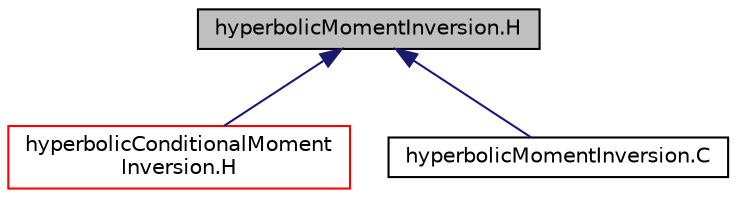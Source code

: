 digraph "hyperbolicMomentInversion.H"
{
  bgcolor="transparent";
  edge [fontname="Helvetica",fontsize="10",labelfontname="Helvetica",labelfontsize="10"];
  node [fontname="Helvetica",fontsize="10",shape=record];
  Node16 [label="hyperbolicMomentInversion.H",height=0.2,width=0.4,color="black", fillcolor="grey75", style="filled", fontcolor="black"];
  Node16 -> Node17 [dir="back",color="midnightblue",fontsize="10",style="solid",fontname="Helvetica"];
  Node17 [label="hyperbolicConditionalMoment\lInversion.H",height=0.2,width=0.4,color="red",URL="$a00209.html"];
  Node16 -> Node24 [dir="back",color="midnightblue",fontsize="10",style="solid",fontname="Helvetica"];
  Node24 [label="hyperbolicMomentInversion.C",height=0.2,width=0.4,color="black",URL="$a00260.html"];
}
